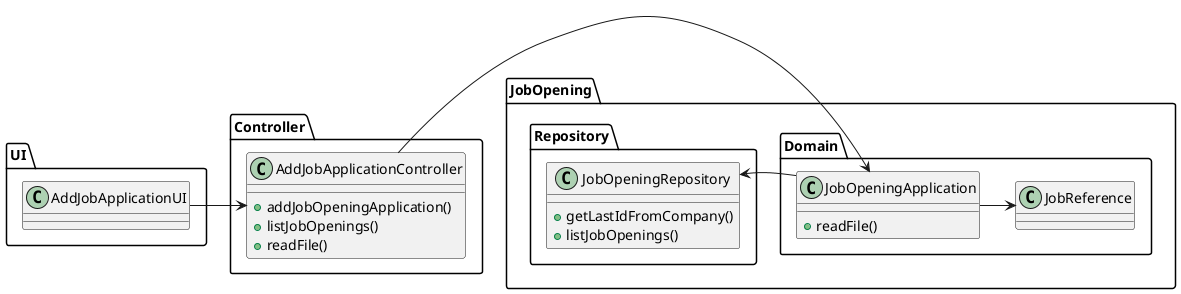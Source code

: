 @startuml

package UI{
    class AddJobApplicationUI{
    }
}

package Controller{
    class AddJobApplicationController{
    +addJobOpeningApplication()
    +listJobOpenings()
    +readFile()

    }
}
package JobOpening{
package Domain{
 class JobReference{
 }


    class JobOpeningApplication{
    +readFile()
    }
}

package Repository{
    class JobOpeningRepository{
    +getLastIdFromCompany()
    +listJobOpenings()
    }
}

AddJobApplicationUI -> AddJobApplicationController

AddJobApplicationController -> JobOpeningApplication

JobOpeningApplication -> JobOpeningRepository

JobOpeningApplication -> JobReference

@enduml